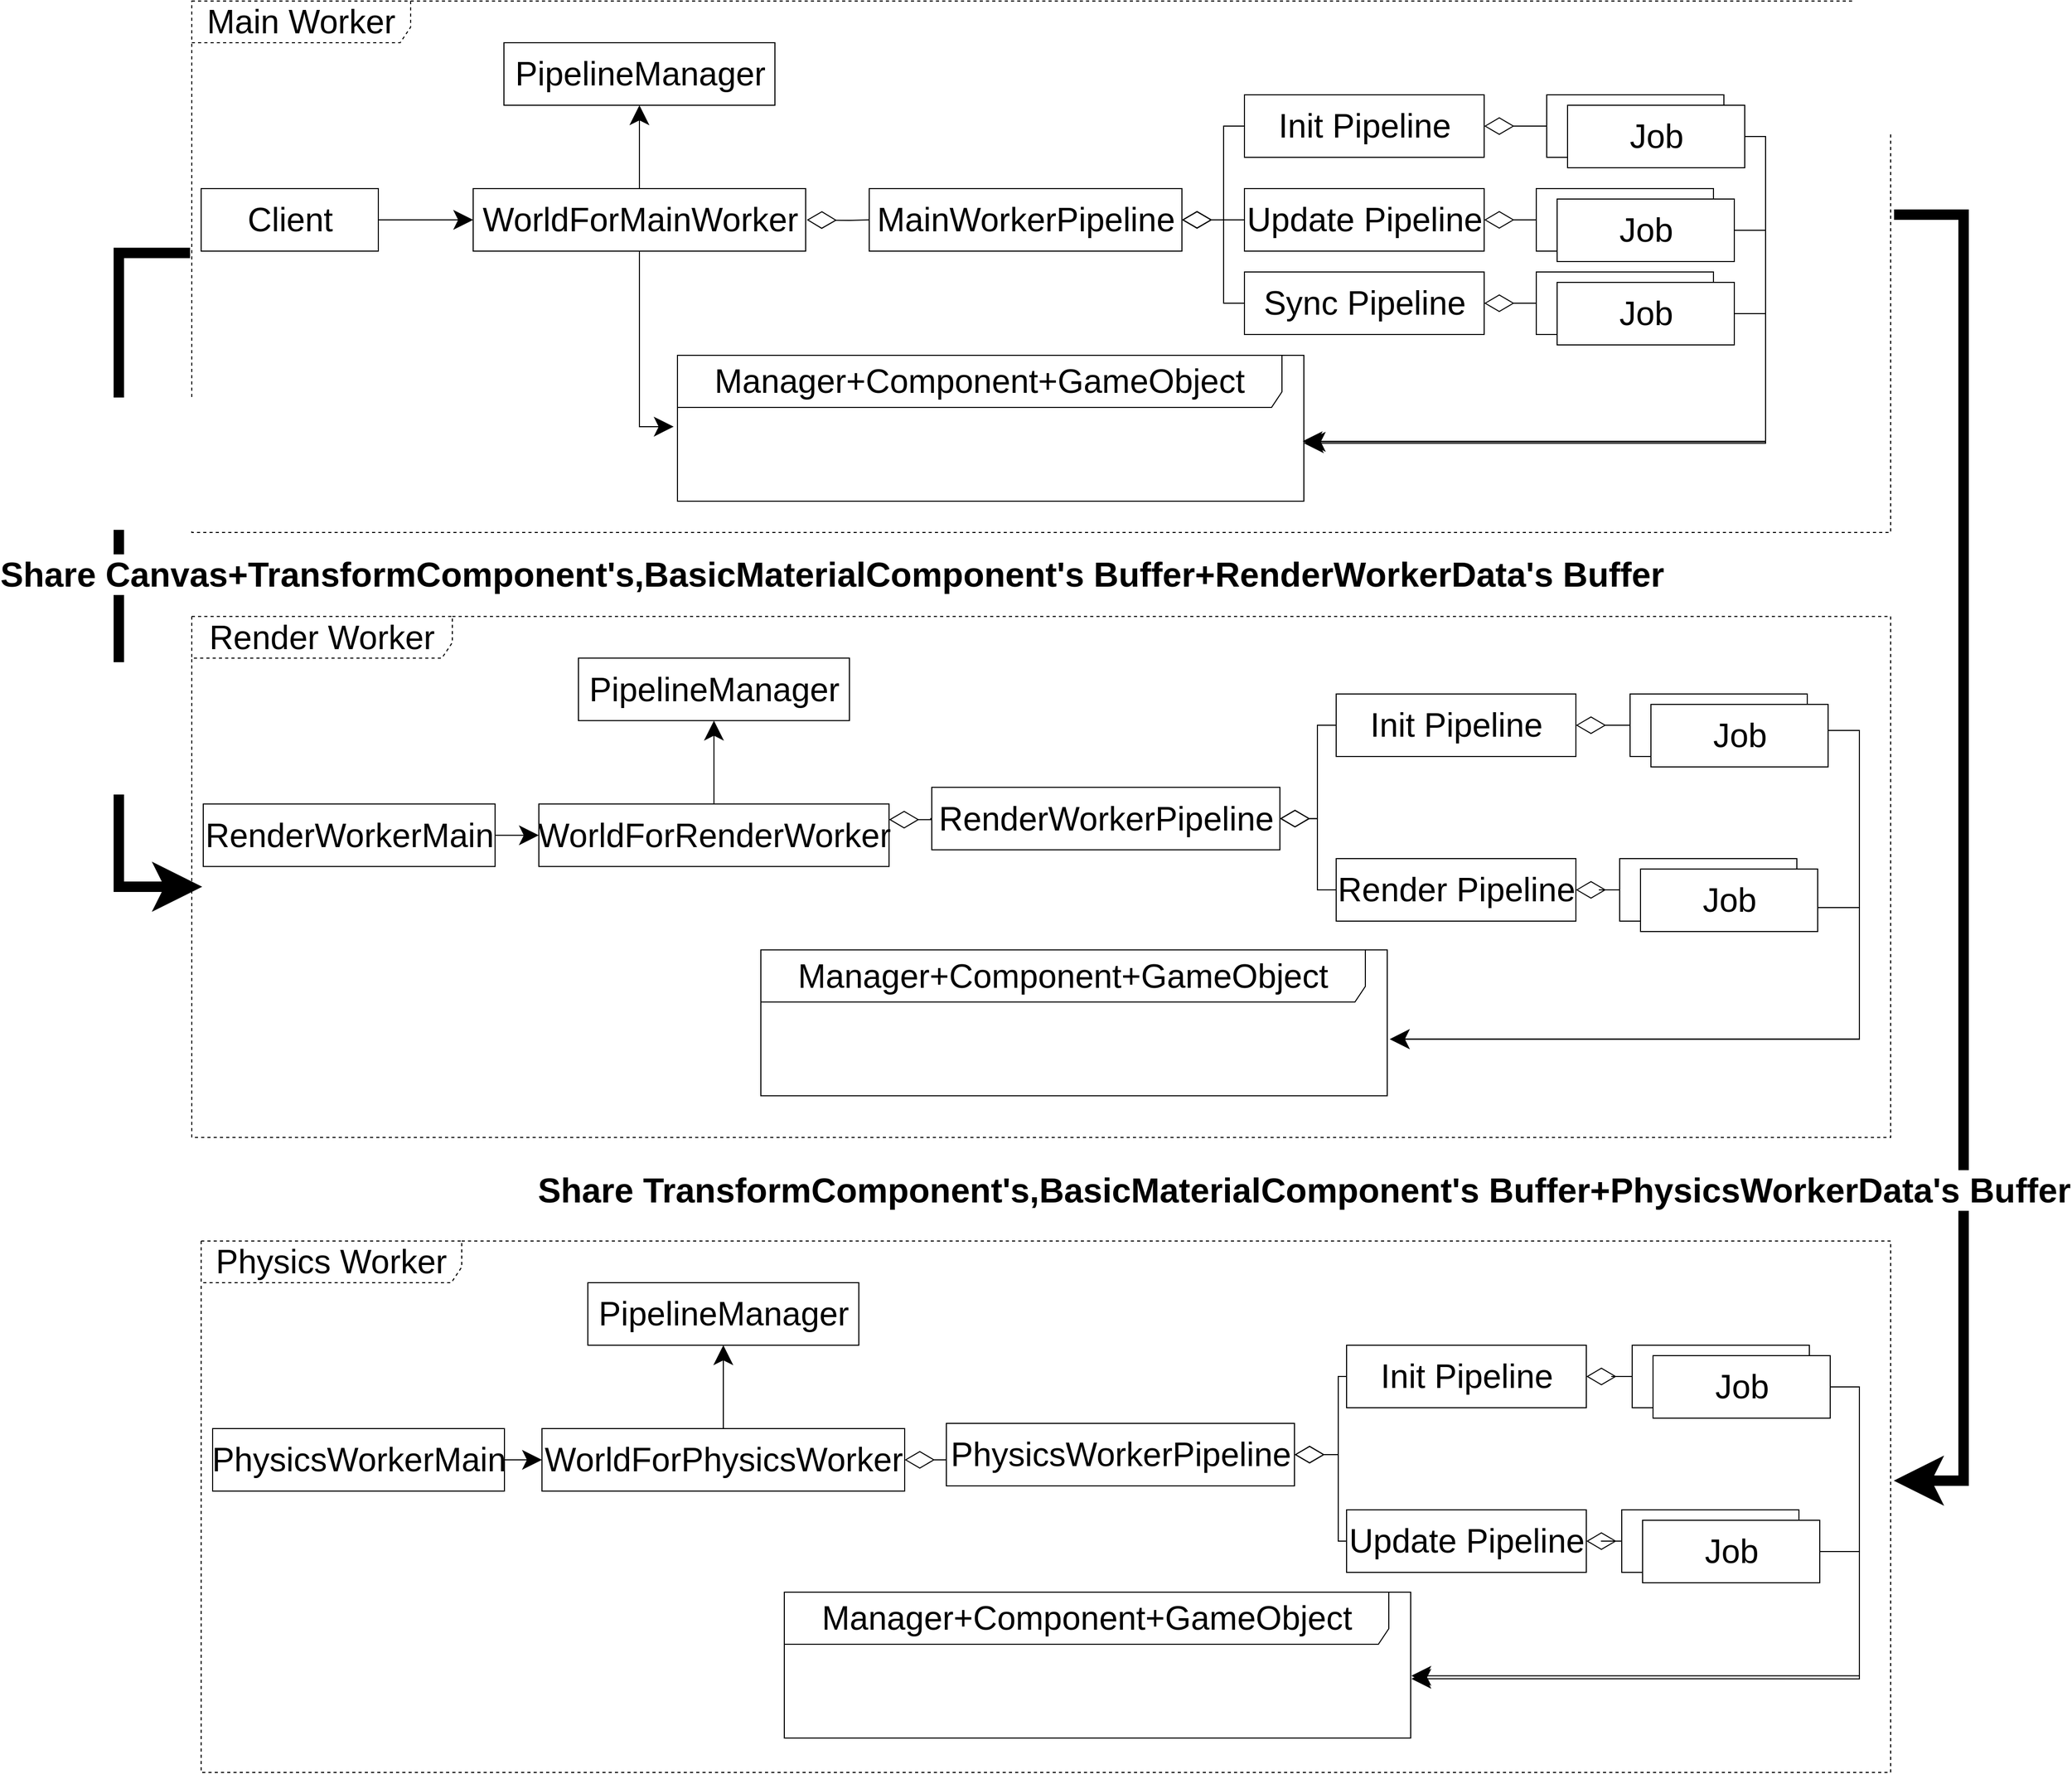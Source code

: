 <mxfile version="14.6.13" type="device"><diagram id="gNtZ61vbs5AuplFTn9C4" name="第 1 页"><mxGraphModel dx="3592" dy="2130" grid="1" gridSize="10" guides="1" tooltips="1" connect="1" arrows="1" fold="1" page="1" pageScale="1" pageWidth="827" pageHeight="1169" math="0" shadow="0"><root><mxCell id="0"/><mxCell id="1" parent="0"/><mxCell id="jbBAQ9Y0l_fKq4F8NEvL-81" style="edgeStyle=orthogonalEdgeStyle;rounded=0;orthogonalLoop=1;jettySize=auto;html=1;startSize=16;endSize=16;strokeWidth=10;exitX=-0.001;exitY=0.474;exitDx=0;exitDy=0;exitPerimeter=0;" parent="1" source="jbBAQ9Y0l_fKq4F8NEvL-34" edge="1"><mxGeometry relative="1" as="geometry"><Array as="points"><mxPoint x="-270" y="452"/><mxPoint x="-270" y="1060"/></Array><mxPoint x="-190" y="1060" as="targetPoint"/></mxGeometry></mxCell><mxCell id="jbBAQ9Y0l_fKq4F8NEvL-82" value="&lt;span style=&quot;font-size: 33px&quot;&gt;&lt;b&gt;Share Canvas+TransformComponent's,BasicMaterialComponent's Buffer+RenderWorkerData's Buffer&lt;/b&gt;&lt;/span&gt;" style="edgeLabel;html=1;align=center;verticalAlign=middle;resizable=0;points=[];" parent="jbBAQ9Y0l_fKq4F8NEvL-81" vertex="1" connectable="0"><mxGeometry x="-0.147" y="6" relative="1" as="geometry"><mxPoint x="678" y="54" as="offset"/></mxGeometry></mxCell><mxCell id="jbBAQ9Y0l_fKq4F8NEvL-34" value="Main Worker" style="shape=umlFrame;whiteSpace=wrap;html=1;width=210;height=40;fontSize=32;dashed=1;" parent="1" vertex="1"><mxGeometry x="-200" y="210" width="1630" height="510" as="geometry"/></mxCell><mxCell id="jbBAQ9Y0l_fKq4F8NEvL-1" value="&lt;font style=&quot;font-size: 32px&quot;&gt;Manager+&lt;/font&gt;Component+GameObject" style="shape=umlFrame;whiteSpace=wrap;html=1;width=580;height=50;fontSize=32;" parent="1" vertex="1"><mxGeometry x="266" y="550" width="601" height="140" as="geometry"/></mxCell><mxCell id="jbBAQ9Y0l_fKq4F8NEvL-2" value="" style="edgeStyle=orthogonalEdgeStyle;rounded=0;orthogonalLoop=1;jettySize=auto;html=1;endSize=16;startSize=16;" parent="1" source="jbBAQ9Y0l_fKq4F8NEvL-3" target="jbBAQ9Y0l_fKq4F8NEvL-10" edge="1"><mxGeometry relative="1" as="geometry"/></mxCell><mxCell id="jbBAQ9Y0l_fKq4F8NEvL-3" value="Client" style="html=1;fontSize=32;" parent="1" vertex="1"><mxGeometry x="-191" y="390.0" width="170" height="60" as="geometry"/></mxCell><mxCell id="jbBAQ9Y0l_fKq4F8NEvL-4" value="" style="edgeStyle=orthogonalEdgeStyle;rounded=0;orthogonalLoop=1;jettySize=auto;html=1;endSize=16;startSize=16;" parent="1" source="jbBAQ9Y0l_fKq4F8NEvL-10" target="jbBAQ9Y0l_fKq4F8NEvL-11" edge="1"><mxGeometry relative="1" as="geometry"/></mxCell><mxCell id="jbBAQ9Y0l_fKq4F8NEvL-5" value="" style="edgeStyle=orthogonalEdgeStyle;rounded=0;orthogonalLoop=1;jettySize=auto;html=1;endSize=26;startSize=26;startArrow=diamondThin;startFill=0;endArrow=none;endFill=0;" parent="1" target="jbBAQ9Y0l_fKq4F8NEvL-13" edge="1"><mxGeometry relative="1" as="geometry"><mxPoint x="390" y="420" as="sourcePoint"/></mxGeometry></mxCell><mxCell id="jbBAQ9Y0l_fKq4F8NEvL-33" style="edgeStyle=orthogonalEdgeStyle;rounded=0;orthogonalLoop=1;jettySize=auto;html=1;entryX=-0.006;entryY=0.489;entryDx=0;entryDy=0;entryPerimeter=0;endSize=16;startSize=16;" parent="1" source="jbBAQ9Y0l_fKq4F8NEvL-10" target="jbBAQ9Y0l_fKq4F8NEvL-1" edge="1"><mxGeometry relative="1" as="geometry"><mxPoint x="270" y="760" as="targetPoint"/><Array as="points"><mxPoint x="230" y="618"/></Array></mxGeometry></mxCell><mxCell id="jbBAQ9Y0l_fKq4F8NEvL-10" value="WorldForMainWorker" style="html=1;fontSize=32;" parent="1" vertex="1"><mxGeometry x="70" y="390" width="319" height="60" as="geometry"/></mxCell><mxCell id="jbBAQ9Y0l_fKq4F8NEvL-11" value="PipelineManager" style="html=1;fontSize=32;" parent="1" vertex="1"><mxGeometry x="99.5" y="250" width="260" height="60" as="geometry"/></mxCell><mxCell id="S1EVlmFjggcHtrvDnums-5" style="edgeStyle=orthogonalEdgeStyle;rounded=0;orthogonalLoop=1;jettySize=auto;html=1;entryX=0;entryY=0.5;entryDx=0;entryDy=0;startArrow=diamondThin;startFill=0;endArrow=none;endFill=0;endSize=26;startSize=26;" parent="1" source="jbBAQ9Y0l_fKq4F8NEvL-13" target="S1EVlmFjggcHtrvDnums-2" edge="1"><mxGeometry relative="1" as="geometry"/></mxCell><mxCell id="S1EVlmFjggcHtrvDnums-6" style="edgeStyle=orthogonalEdgeStyle;rounded=0;orthogonalLoop=1;jettySize=auto;html=1;entryX=0;entryY=0.5;entryDx=0;entryDy=0;startArrow=diamondThin;startFill=0;endArrow=none;endFill=0;startSize=26;endSize=26;" parent="1" source="jbBAQ9Y0l_fKq4F8NEvL-13" target="S1EVlmFjggcHtrvDnums-3" edge="1"><mxGeometry relative="1" as="geometry"/></mxCell><mxCell id="S1EVlmFjggcHtrvDnums-7" style="edgeStyle=orthogonalEdgeStyle;rounded=0;orthogonalLoop=1;jettySize=auto;html=1;entryX=0;entryY=0.5;entryDx=0;entryDy=0;startArrow=diamondThin;startFill=0;endArrow=none;endFill=0;startSize=26;endSize=26;" parent="1" source="jbBAQ9Y0l_fKq4F8NEvL-13" target="S1EVlmFjggcHtrvDnums-4" edge="1"><mxGeometry relative="1" as="geometry"/></mxCell><mxCell id="jbBAQ9Y0l_fKq4F8NEvL-13" value="MainWorkerPipeline" style="html=1;fontSize=32;" parent="1" vertex="1"><mxGeometry x="450" y="390" width="300" height="60" as="geometry"/></mxCell><mxCell id="jbBAQ9Y0l_fKq4F8NEvL-27" value="" style="group" parent="1" vertex="1" connectable="0"><mxGeometry x="1100" y="300.0" width="190" height="70" as="geometry"/></mxCell><mxCell id="jbBAQ9Y0l_fKq4F8NEvL-28" value="Jobs" style="html=1;fontSize=32;" parent="jbBAQ9Y0l_fKq4F8NEvL-27" vertex="1"><mxGeometry width="170" height="60" as="geometry"/></mxCell><mxCell id="jbBAQ9Y0l_fKq4F8NEvL-29" value="Job" style="html=1;fontSize=32;" parent="jbBAQ9Y0l_fKq4F8NEvL-27" vertex="1"><mxGeometry x="20" y="10" width="170" height="60" as="geometry"/></mxCell><mxCell id="jbBAQ9Y0l_fKq4F8NEvL-35" value="Render Worker" style="shape=umlFrame;whiteSpace=wrap;html=1;width=250;height=40;fontSize=32;dashed=1;" parent="1" vertex="1"><mxGeometry x="-200" y="800.59" width="1630" height="500" as="geometry"/></mxCell><mxCell id="jbBAQ9Y0l_fKq4F8NEvL-38" value="&lt;font style=&quot;font-size: 32px&quot;&gt;Manager+&lt;/font&gt;Component+GameObject" style="shape=umlFrame;whiteSpace=wrap;html=1;width=580;height=50;fontSize=32;" parent="1" vertex="1"><mxGeometry x="346" y="1120.59" width="601" height="140" as="geometry"/></mxCell><mxCell id="jbBAQ9Y0l_fKq4F8NEvL-39" value="" style="edgeStyle=orthogonalEdgeStyle;rounded=0;orthogonalLoop=1;jettySize=auto;html=1;endSize=16;startSize=16;" parent="1" source="jbBAQ9Y0l_fKq4F8NEvL-40" target="jbBAQ9Y0l_fKq4F8NEvL-45" edge="1"><mxGeometry relative="1" as="geometry"/></mxCell><mxCell id="jbBAQ9Y0l_fKq4F8NEvL-40" value="RenderWorkerMain" style="html=1;fontSize=32;" parent="1" vertex="1"><mxGeometry x="-189" y="980.59" width="280" height="60" as="geometry"/></mxCell><mxCell id="jbBAQ9Y0l_fKq4F8NEvL-41" value="" style="edgeStyle=orthogonalEdgeStyle;rounded=0;orthogonalLoop=1;jettySize=auto;html=1;endSize=16;startSize=16;" parent="1" source="jbBAQ9Y0l_fKq4F8NEvL-45" target="jbBAQ9Y0l_fKq4F8NEvL-46" edge="1"><mxGeometry relative="1" as="geometry"/></mxCell><mxCell id="jbBAQ9Y0l_fKq4F8NEvL-42" value="" style="edgeStyle=orthogonalEdgeStyle;rounded=0;orthogonalLoop=1;jettySize=auto;html=1;endSize=26;startSize=26;startArrow=diamondThin;startFill=0;endArrow=none;endFill=0;exitX=1;exitY=0.25;exitDx=0;exitDy=0;" parent="1" source="jbBAQ9Y0l_fKq4F8NEvL-45" target="jbBAQ9Y0l_fKq4F8NEvL-48" edge="1"><mxGeometry relative="1" as="geometry"/></mxCell><mxCell id="jbBAQ9Y0l_fKq4F8NEvL-45" value="WorldForRenderWorker" style="html=1;fontSize=32;" parent="1" vertex="1"><mxGeometry x="133" y="980.59" width="336" height="60" as="geometry"/></mxCell><mxCell id="jbBAQ9Y0l_fKq4F8NEvL-46" value="PipelineManager" style="html=1;fontSize=32;" parent="1" vertex="1"><mxGeometry x="171" y="840.59" width="260" height="60" as="geometry"/></mxCell><mxCell id="S1EVlmFjggcHtrvDnums-37" style="edgeStyle=orthogonalEdgeStyle;rounded=0;orthogonalLoop=1;jettySize=auto;html=1;entryX=0;entryY=0.5;entryDx=0;entryDy=0;startArrow=diamondThin;startFill=0;endArrow=none;endFill=0;startSize=26;endSize=26;" parent="1" source="jbBAQ9Y0l_fKq4F8NEvL-48" target="S1EVlmFjggcHtrvDnums-26" edge="1"><mxGeometry relative="1" as="geometry"><Array as="points"><mxPoint x="880" y="995"/><mxPoint x="880" y="905"/></Array></mxGeometry></mxCell><mxCell id="S1EVlmFjggcHtrvDnums-38" style="edgeStyle=orthogonalEdgeStyle;rounded=0;orthogonalLoop=1;jettySize=auto;html=1;entryX=0;entryY=0.5;entryDx=0;entryDy=0;startArrow=diamondThin;startFill=0;endArrow=none;endFill=0;startSize=26;endSize=26;" parent="1" source="jbBAQ9Y0l_fKq4F8NEvL-48" target="S1EVlmFjggcHtrvDnums-28" edge="1"><mxGeometry relative="1" as="geometry"><Array as="points"><mxPoint x="880" y="995"/><mxPoint x="880" y="1063"/></Array></mxGeometry></mxCell><mxCell id="jbBAQ9Y0l_fKq4F8NEvL-48" value="RenderWorkerPipeline" style="html=1;fontSize=32;" parent="1" vertex="1"><mxGeometry x="510" y="964.59" width="334" height="60" as="geometry"/></mxCell><mxCell id="jbBAQ9Y0l_fKq4F8NEvL-49" style="edgeStyle=orthogonalEdgeStyle;rounded=0;orthogonalLoop=1;jettySize=auto;html=1;entryX=0;entryY=0.5;entryDx=0;entryDy=0;startArrow=diamondThin;startFill=0;endArrow=none;endFill=0;startSize=16;endSize=16;" parent="1" edge="1"><mxGeometry relative="1" as="geometry"><mxPoint x="786" y="1220" as="sourcePoint"/></mxGeometry></mxCell><mxCell id="jbBAQ9Y0l_fKq4F8NEvL-59" value="Physics Worker" style="shape=umlFrame;whiteSpace=wrap;html=1;width=250;height=40;fontSize=32;dashed=1;" parent="1" vertex="1"><mxGeometry x="-191" y="1400" width="1621" height="510" as="geometry"/></mxCell><mxCell id="jbBAQ9Y0l_fKq4F8NEvL-60" value="&lt;font style=&quot;font-size: 32px&quot;&gt;Manager+&lt;/font&gt;Component+GameObject" style="shape=umlFrame;whiteSpace=wrap;html=1;width=580;height=50;fontSize=32;" parent="1" vertex="1"><mxGeometry x="368.5" y="1737" width="601" height="140" as="geometry"/></mxCell><mxCell id="jbBAQ9Y0l_fKq4F8NEvL-61" value="" style="edgeStyle=orthogonalEdgeStyle;rounded=0;orthogonalLoop=1;jettySize=auto;html=1;endSize=16;startSize=16;" parent="1" source="jbBAQ9Y0l_fKq4F8NEvL-62" target="jbBAQ9Y0l_fKq4F8NEvL-66" edge="1"><mxGeometry relative="1" as="geometry"/></mxCell><mxCell id="jbBAQ9Y0l_fKq4F8NEvL-62" value="PhysicsWorkerMain" style="html=1;fontSize=32;" parent="1" vertex="1"><mxGeometry x="-180" y="1580" width="280" height="60" as="geometry"/></mxCell><mxCell id="jbBAQ9Y0l_fKq4F8NEvL-63" value="" style="edgeStyle=orthogonalEdgeStyle;rounded=0;orthogonalLoop=1;jettySize=auto;html=1;endSize=16;startSize=16;" parent="1" source="jbBAQ9Y0l_fKq4F8NEvL-66" target="jbBAQ9Y0l_fKq4F8NEvL-67" edge="1"><mxGeometry relative="1" as="geometry"/></mxCell><mxCell id="jbBAQ9Y0l_fKq4F8NEvL-64" value="" style="edgeStyle=orthogonalEdgeStyle;rounded=0;orthogonalLoop=1;jettySize=auto;html=1;endSize=26;startSize=26;startArrow=diamondThin;startFill=0;endArrow=none;endFill=0;exitX=1;exitY=0.5;exitDx=0;exitDy=0;entryX=0;entryY=0.5;entryDx=0;entryDy=0;" parent="1" source="jbBAQ9Y0l_fKq4F8NEvL-66" target="jbBAQ9Y0l_fKq4F8NEvL-69" edge="1"><mxGeometry relative="1" as="geometry"><mxPoint x="484.0" y="1640" as="sourcePoint"/></mxGeometry></mxCell><mxCell id="jbBAQ9Y0l_fKq4F8NEvL-66" value="WorldForPhysicsWorker" style="html=1;fontSize=32;" parent="1" vertex="1"><mxGeometry x="136" y="1580" width="348" height="60" as="geometry"/></mxCell><mxCell id="jbBAQ9Y0l_fKq4F8NEvL-67" value="PipelineManager" style="html=1;fontSize=32;" parent="1" vertex="1"><mxGeometry x="180" y="1440" width="260" height="60" as="geometry"/></mxCell><mxCell id="S1EVlmFjggcHtrvDnums-49" style="edgeStyle=orthogonalEdgeStyle;rounded=0;orthogonalLoop=1;jettySize=auto;html=1;entryX=0;entryY=0.5;entryDx=0;entryDy=0;startArrow=diamondThin;startFill=0;endArrow=none;endFill=0;startSize=26;endSize=26;" parent="1" source="jbBAQ9Y0l_fKq4F8NEvL-69" target="S1EVlmFjggcHtrvDnums-43" edge="1"><mxGeometry relative="1" as="geometry"><Array as="points"><mxPoint x="900" y="1605"/><mxPoint x="900" y="1530"/></Array></mxGeometry></mxCell><mxCell id="S1EVlmFjggcHtrvDnums-50" style="edgeStyle=orthogonalEdgeStyle;rounded=0;orthogonalLoop=1;jettySize=auto;html=1;entryX=0;entryY=0.5;entryDx=0;entryDy=0;startArrow=diamondThin;startFill=0;endArrow=none;endFill=0;startSize=26;endSize=26;" parent="1" source="jbBAQ9Y0l_fKq4F8NEvL-69" target="S1EVlmFjggcHtrvDnums-45" edge="1"><mxGeometry relative="1" as="geometry"><Array as="points"><mxPoint x="900" y="1605"/><mxPoint x="900" y="1688"/></Array></mxGeometry></mxCell><mxCell id="jbBAQ9Y0l_fKq4F8NEvL-69" value="PhysicsWorkerPipeline" style="html=1;fontSize=32;" parent="1" vertex="1"><mxGeometry x="524" y="1575" width="334" height="60" as="geometry"/></mxCell><mxCell id="jbBAQ9Y0l_fKq4F8NEvL-70" style="edgeStyle=orthogonalEdgeStyle;rounded=0;orthogonalLoop=1;jettySize=auto;html=1;entryX=0;entryY=0.5;entryDx=0;entryDy=0;startArrow=diamondThin;startFill=0;endArrow=none;endFill=0;startSize=16;endSize=16;" parent="1" edge="1"><mxGeometry relative="1" as="geometry"><mxPoint x="786" y="1950" as="sourcePoint"/></mxGeometry></mxCell><mxCell id="jbBAQ9Y0l_fKq4F8NEvL-83" style="edgeStyle=orthogonalEdgeStyle;rounded=0;orthogonalLoop=1;jettySize=auto;html=1;startSize=16;endSize=16;strokeWidth=10;exitX=1.002;exitY=0.402;exitDx=0;exitDy=0;exitPerimeter=0;" parent="1" source="jbBAQ9Y0l_fKq4F8NEvL-34" edge="1"><mxGeometry relative="1" as="geometry"><mxPoint x="1398.62" y="520.0" as="sourcePoint"/><mxPoint x="1433" y="1630" as="targetPoint"/><Array as="points"><mxPoint x="1500" y="415"/><mxPoint x="1500" y="1630"/></Array></mxGeometry></mxCell><mxCell id="jbBAQ9Y0l_fKq4F8NEvL-84" value="&lt;span style=&quot;font-size: 33px&quot;&gt;&lt;b&gt;Share TransformComponent's,BasicMaterialComponent's Buffer+PhysicsWorkerData's Buffer&lt;/b&gt;&lt;/span&gt;" style="edgeLabel;html=1;align=center;verticalAlign=middle;resizable=0;points=[];" parent="jbBAQ9Y0l_fKq4F8NEvL-83" vertex="1" connectable="0"><mxGeometry x="-0.147" y="6" relative="1" as="geometry"><mxPoint x="-639" y="427" as="offset"/></mxGeometry></mxCell><mxCell id="S1EVlmFjggcHtrvDnums-12" style="edgeStyle=orthogonalEdgeStyle;rounded=0;orthogonalLoop=1;jettySize=auto;html=1;entryX=0;entryY=0.5;entryDx=0;entryDy=0;startArrow=diamondThin;startFill=0;endArrow=none;endFill=0;startSize=26;endSize=26;" parent="1" source="S1EVlmFjggcHtrvDnums-2" target="S1EVlmFjggcHtrvDnums-10" edge="1"><mxGeometry relative="1" as="geometry"/></mxCell><mxCell id="S1EVlmFjggcHtrvDnums-2" value="Update Pipeline" style="html=1;fontSize=32;" parent="1" vertex="1"><mxGeometry x="810" y="390" width="230" height="60" as="geometry"/></mxCell><mxCell id="S1EVlmFjggcHtrvDnums-8" style="edgeStyle=orthogonalEdgeStyle;rounded=0;orthogonalLoop=1;jettySize=auto;html=1;entryX=0;entryY=0.5;entryDx=0;entryDy=0;startArrow=diamondThin;startFill=0;endArrow=none;endFill=0;startSize=26;endSize=26;" parent="1" source="S1EVlmFjggcHtrvDnums-3" target="jbBAQ9Y0l_fKq4F8NEvL-28" edge="1"><mxGeometry relative="1" as="geometry"/></mxCell><mxCell id="S1EVlmFjggcHtrvDnums-3" value="Init Pipeline" style="html=1;fontSize=32;" parent="1" vertex="1"><mxGeometry x="810" y="300" width="230" height="60" as="geometry"/></mxCell><mxCell id="S1EVlmFjggcHtrvDnums-16" style="edgeStyle=orthogonalEdgeStyle;rounded=0;orthogonalLoop=1;jettySize=auto;html=1;entryX=0;entryY=0.5;entryDx=0;entryDy=0;startArrow=diamondThin;startFill=0;endArrow=none;endFill=0;startSize=26;endSize=26;" parent="1" source="S1EVlmFjggcHtrvDnums-4" target="S1EVlmFjggcHtrvDnums-14" edge="1"><mxGeometry relative="1" as="geometry"/></mxCell><mxCell id="S1EVlmFjggcHtrvDnums-4" value="Sync Pipeline" style="html=1;fontSize=32;" parent="1" vertex="1"><mxGeometry x="810" y="470" width="230" height="60" as="geometry"/></mxCell><mxCell id="S1EVlmFjggcHtrvDnums-9" value="" style="group" parent="1" vertex="1" connectable="0"><mxGeometry x="1090" y="390.0" width="190" height="70" as="geometry"/></mxCell><mxCell id="S1EVlmFjggcHtrvDnums-10" value="Jobs" style="html=1;fontSize=32;" parent="S1EVlmFjggcHtrvDnums-9" vertex="1"><mxGeometry width="170" height="60" as="geometry"/></mxCell><mxCell id="S1EVlmFjggcHtrvDnums-11" value="Job" style="html=1;fontSize=32;" parent="S1EVlmFjggcHtrvDnums-9" vertex="1"><mxGeometry x="20" y="10" width="170" height="60" as="geometry"/></mxCell><mxCell id="S1EVlmFjggcHtrvDnums-13" value="" style="group" parent="1" vertex="1" connectable="0"><mxGeometry x="1090" y="470.0" width="190" height="70" as="geometry"/></mxCell><mxCell id="S1EVlmFjggcHtrvDnums-14" value="Jobs" style="html=1;fontSize=32;" parent="S1EVlmFjggcHtrvDnums-13" vertex="1"><mxGeometry width="170" height="60" as="geometry"/></mxCell><mxCell id="S1EVlmFjggcHtrvDnums-15" value="Job" style="html=1;fontSize=32;" parent="S1EVlmFjggcHtrvDnums-13" vertex="1"><mxGeometry x="20" y="10" width="170" height="60" as="geometry"/></mxCell><mxCell id="S1EVlmFjggcHtrvDnums-17" style="edgeStyle=orthogonalEdgeStyle;rounded=0;orthogonalLoop=1;jettySize=auto;html=1;entryX=0.998;entryY=0.589;entryDx=0;entryDy=0;entryPerimeter=0;startArrow=none;startFill=0;endArrow=classic;endFill=1;startSize=16;endSize=16;" parent="1" source="jbBAQ9Y0l_fKq4F8NEvL-29" target="jbBAQ9Y0l_fKq4F8NEvL-1" edge="1"><mxGeometry relative="1" as="geometry"><Array as="points"><mxPoint x="1310" y="340"/><mxPoint x="1310" y="633"/></Array></mxGeometry></mxCell><mxCell id="S1EVlmFjggcHtrvDnums-18" style="edgeStyle=orthogonalEdgeStyle;rounded=0;orthogonalLoop=1;jettySize=auto;html=1;entryX=1;entryY=0.603;entryDx=0;entryDy=0;entryPerimeter=0;startArrow=none;startFill=0;endArrow=classic;endFill=1;startSize=16;endSize=16;" parent="1" source="S1EVlmFjggcHtrvDnums-11" target="jbBAQ9Y0l_fKq4F8NEvL-1" edge="1"><mxGeometry relative="1" as="geometry"><Array as="points"><mxPoint x="1310" y="430"/><mxPoint x="1310" y="634"/></Array></mxGeometry></mxCell><mxCell id="S1EVlmFjggcHtrvDnums-19" style="edgeStyle=orthogonalEdgeStyle;rounded=0;orthogonalLoop=1;jettySize=auto;html=1;entryX=1.003;entryY=0.593;entryDx=0;entryDy=0;entryPerimeter=0;startArrow=none;startFill=0;endArrow=classic;endFill=1;startSize=16;endSize=16;" parent="1" source="S1EVlmFjggcHtrvDnums-15" target="jbBAQ9Y0l_fKq4F8NEvL-1" edge="1"><mxGeometry relative="1" as="geometry"><Array as="points"><mxPoint x="1310" y="510"/><mxPoint x="1310" y="633"/></Array></mxGeometry></mxCell><mxCell id="S1EVlmFjggcHtrvDnums-20" value="" style="group" parent="1" vertex="1" connectable="0"><mxGeometry x="1180" y="875.0" width="190" height="70" as="geometry"/></mxCell><mxCell id="S1EVlmFjggcHtrvDnums-21" value="Jobs" style="html=1;fontSize=32;" parent="S1EVlmFjggcHtrvDnums-20" vertex="1"><mxGeometry width="170" height="60" as="geometry"/></mxCell><mxCell id="S1EVlmFjggcHtrvDnums-22" value="Job" style="html=1;fontSize=32;" parent="S1EVlmFjggcHtrvDnums-20" vertex="1"><mxGeometry x="20" y="10" width="170" height="60" as="geometry"/></mxCell><mxCell id="S1EVlmFjggcHtrvDnums-25" style="edgeStyle=orthogonalEdgeStyle;rounded=0;orthogonalLoop=1;jettySize=auto;html=1;entryX=0;entryY=0.5;entryDx=0;entryDy=0;startArrow=diamondThin;startFill=0;endArrow=none;endFill=0;startSize=26;endSize=26;" parent="1" source="S1EVlmFjggcHtrvDnums-26" target="S1EVlmFjggcHtrvDnums-21" edge="1"><mxGeometry relative="1" as="geometry"/></mxCell><mxCell id="S1EVlmFjggcHtrvDnums-26" value="Init Pipeline" style="html=1;fontSize=32;" parent="1" vertex="1"><mxGeometry x="898" y="875" width="230" height="60" as="geometry"/></mxCell><mxCell id="S1EVlmFjggcHtrvDnums-27" style="edgeStyle=orthogonalEdgeStyle;rounded=0;orthogonalLoop=1;jettySize=auto;html=1;entryX=0;entryY=0.5;entryDx=0;entryDy=0;startArrow=diamondThin;startFill=0;endArrow=none;endFill=0;startSize=26;endSize=26;" parent="1" source="S1EVlmFjggcHtrvDnums-28" target="S1EVlmFjggcHtrvDnums-33" edge="1"><mxGeometry relative="1" as="geometry"/></mxCell><mxCell id="S1EVlmFjggcHtrvDnums-28" value="Render Pipeline" style="html=1;fontSize=32;" parent="1" vertex="1"><mxGeometry x="898" y="1033" width="230" height="60" as="geometry"/></mxCell><mxCell id="S1EVlmFjggcHtrvDnums-32" value="" style="group" parent="1" vertex="1" connectable="0"><mxGeometry x="1170" y="1033.0" width="190" height="70" as="geometry"/></mxCell><mxCell id="S1EVlmFjggcHtrvDnums-33" value="Jobs" style="html=1;fontSize=32;" parent="S1EVlmFjggcHtrvDnums-32" vertex="1"><mxGeometry width="170" height="60" as="geometry"/></mxCell><mxCell id="S1EVlmFjggcHtrvDnums-34" value="Job" style="html=1;fontSize=32;" parent="S1EVlmFjggcHtrvDnums-32" vertex="1"><mxGeometry x="20" y="10" width="170" height="60" as="geometry"/></mxCell><mxCell id="S1EVlmFjggcHtrvDnums-35" style="edgeStyle=orthogonalEdgeStyle;rounded=0;orthogonalLoop=1;jettySize=auto;html=1;entryX=1.004;entryY=0.612;entryDx=0;entryDy=0;entryPerimeter=0;startArrow=none;startFill=0;endArrow=classic;endFill=1;startSize=16;endSize=16;" parent="1" source="S1EVlmFjggcHtrvDnums-22" target="jbBAQ9Y0l_fKq4F8NEvL-38" edge="1"><mxGeometry relative="1" as="geometry"><Array as="points"><mxPoint x="1400" y="910"/><mxPoint x="1400" y="1206"/></Array></mxGeometry></mxCell><mxCell id="S1EVlmFjggcHtrvDnums-36" style="edgeStyle=orthogonalEdgeStyle;rounded=0;orthogonalLoop=1;jettySize=auto;html=1;entryX=1.004;entryY=0.612;entryDx=0;entryDy=0;entryPerimeter=0;startArrow=none;startFill=0;endArrow=classic;endFill=1;startSize=16;endSize=16;" parent="1" source="S1EVlmFjggcHtrvDnums-34" target="jbBAQ9Y0l_fKq4F8NEvL-38" edge="1"><mxGeometry relative="1" as="geometry"><Array as="points"><mxPoint x="1400" y="1080"/><mxPoint x="1400" y="1206"/></Array></mxGeometry></mxCell><mxCell id="S1EVlmFjggcHtrvDnums-39" value="" style="group" parent="1" vertex="1" connectable="0"><mxGeometry x="1182" y="1500.0" width="190" height="70" as="geometry"/></mxCell><mxCell id="S1EVlmFjggcHtrvDnums-40" value="Jobs" style="html=1;fontSize=32;" parent="S1EVlmFjggcHtrvDnums-39" vertex="1"><mxGeometry width="170" height="60" as="geometry"/></mxCell><mxCell id="S1EVlmFjggcHtrvDnums-41" value="Job" style="html=1;fontSize=32;" parent="S1EVlmFjggcHtrvDnums-39" vertex="1"><mxGeometry x="20" y="10" width="170" height="60" as="geometry"/></mxCell><mxCell id="S1EVlmFjggcHtrvDnums-42" style="edgeStyle=orthogonalEdgeStyle;rounded=0;orthogonalLoop=1;jettySize=auto;html=1;entryX=0;entryY=0.5;entryDx=0;entryDy=0;startArrow=diamondThin;startFill=0;endArrow=none;endFill=0;startSize=26;endSize=26;" parent="1" source="S1EVlmFjggcHtrvDnums-43" target="S1EVlmFjggcHtrvDnums-40" edge="1"><mxGeometry relative="1" as="geometry"/></mxCell><mxCell id="S1EVlmFjggcHtrvDnums-43" value="Init Pipeline" style="html=1;fontSize=32;" parent="1" vertex="1"><mxGeometry x="908" y="1500" width="230" height="60" as="geometry"/></mxCell><mxCell id="S1EVlmFjggcHtrvDnums-44" style="edgeStyle=orthogonalEdgeStyle;rounded=0;orthogonalLoop=1;jettySize=auto;html=1;entryX=0;entryY=0.5;entryDx=0;entryDy=0;startArrow=diamondThin;startFill=0;endArrow=none;endFill=0;startSize=26;endSize=26;" parent="1" source="S1EVlmFjggcHtrvDnums-45" target="S1EVlmFjggcHtrvDnums-47" edge="1"><mxGeometry relative="1" as="geometry"/></mxCell><mxCell id="S1EVlmFjggcHtrvDnums-45" value="Update Pipeline" style="html=1;fontSize=32;" parent="1" vertex="1"><mxGeometry x="908" y="1658" width="230" height="60" as="geometry"/></mxCell><mxCell id="S1EVlmFjggcHtrvDnums-46" value="" style="group" parent="1" vertex="1" connectable="0"><mxGeometry x="1172" y="1658.0" width="190" height="70" as="geometry"/></mxCell><mxCell id="S1EVlmFjggcHtrvDnums-47" value="Jobs" style="html=1;fontSize=32;" parent="S1EVlmFjggcHtrvDnums-46" vertex="1"><mxGeometry width="170" height="60" as="geometry"/></mxCell><mxCell id="S1EVlmFjggcHtrvDnums-48" value="Job" style="html=1;fontSize=32;" parent="S1EVlmFjggcHtrvDnums-46" vertex="1"><mxGeometry x="20" y="10" width="170" height="60" as="geometry"/></mxCell><mxCell id="S1EVlmFjggcHtrvDnums-51" style="edgeStyle=orthogonalEdgeStyle;rounded=0;orthogonalLoop=1;jettySize=auto;html=1;entryX=1.001;entryY=0.573;entryDx=0;entryDy=0;entryPerimeter=0;startArrow=none;startFill=0;endArrow=classic;endFill=1;startSize=16;endSize=16;" parent="1" source="S1EVlmFjggcHtrvDnums-41" target="jbBAQ9Y0l_fKq4F8NEvL-60" edge="1"><mxGeometry relative="1" as="geometry"><Array as="points"><mxPoint x="1400" y="1540"/><mxPoint x="1400" y="1817"/></Array></mxGeometry></mxCell><mxCell id="S1EVlmFjggcHtrvDnums-52" style="edgeStyle=orthogonalEdgeStyle;rounded=0;orthogonalLoop=1;jettySize=auto;html=1;entryX=1.001;entryY=0.594;entryDx=0;entryDy=0;entryPerimeter=0;startArrow=none;startFill=0;endArrow=classic;endFill=1;startSize=16;endSize=16;" parent="1" source="S1EVlmFjggcHtrvDnums-48" target="jbBAQ9Y0l_fKq4F8NEvL-60" edge="1"><mxGeometry relative="1" as="geometry"><Array as="points"><mxPoint x="1400" y="1698"/><mxPoint x="1400" y="1820"/></Array></mxGeometry></mxCell></root></mxGraphModel></diagram></mxfile>